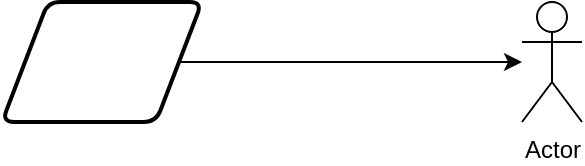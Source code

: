 <mxfile version="24.4.13" type="github">
  <diagram name="第 1 页" id="B96K5WzlZqMP1wMQMgjr">
    <mxGraphModel dx="794" dy="494" grid="1" gridSize="10" guides="1" tooltips="1" connect="1" arrows="1" fold="1" page="1" pageScale="1" pageWidth="827" pageHeight="1169" math="0" shadow="0">
      <root>
        <mxCell id="0" />
        <mxCell id="1" parent="0" />
        <mxCell id="6b6hiXQEX5N1ml9V3xJ7-7" style="edgeStyle=orthogonalEdgeStyle;rounded=0;orthogonalLoop=1;jettySize=auto;html=1;exitX=1;exitY=0.5;exitDx=0;exitDy=0;" edge="1" parent="1" source="6b6hiXQEX5N1ml9V3xJ7-5" target="6b6hiXQEX5N1ml9V3xJ7-6">
          <mxGeometry relative="1" as="geometry" />
        </mxCell>
        <mxCell id="6b6hiXQEX5N1ml9V3xJ7-5" value="" style="shape=parallelogram;html=1;strokeWidth=2;perimeter=parallelogramPerimeter;whiteSpace=wrap;rounded=1;arcSize=12;size=0.23;" vertex="1" parent="1">
          <mxGeometry x="360" y="270" width="100" height="60" as="geometry" />
        </mxCell>
        <mxCell id="6b6hiXQEX5N1ml9V3xJ7-6" value="Actor" style="shape=umlActor;verticalLabelPosition=bottom;verticalAlign=top;html=1;outlineConnect=0;" vertex="1" parent="1">
          <mxGeometry x="620" y="270" width="30" height="60" as="geometry" />
        </mxCell>
      </root>
    </mxGraphModel>
  </diagram>
</mxfile>
